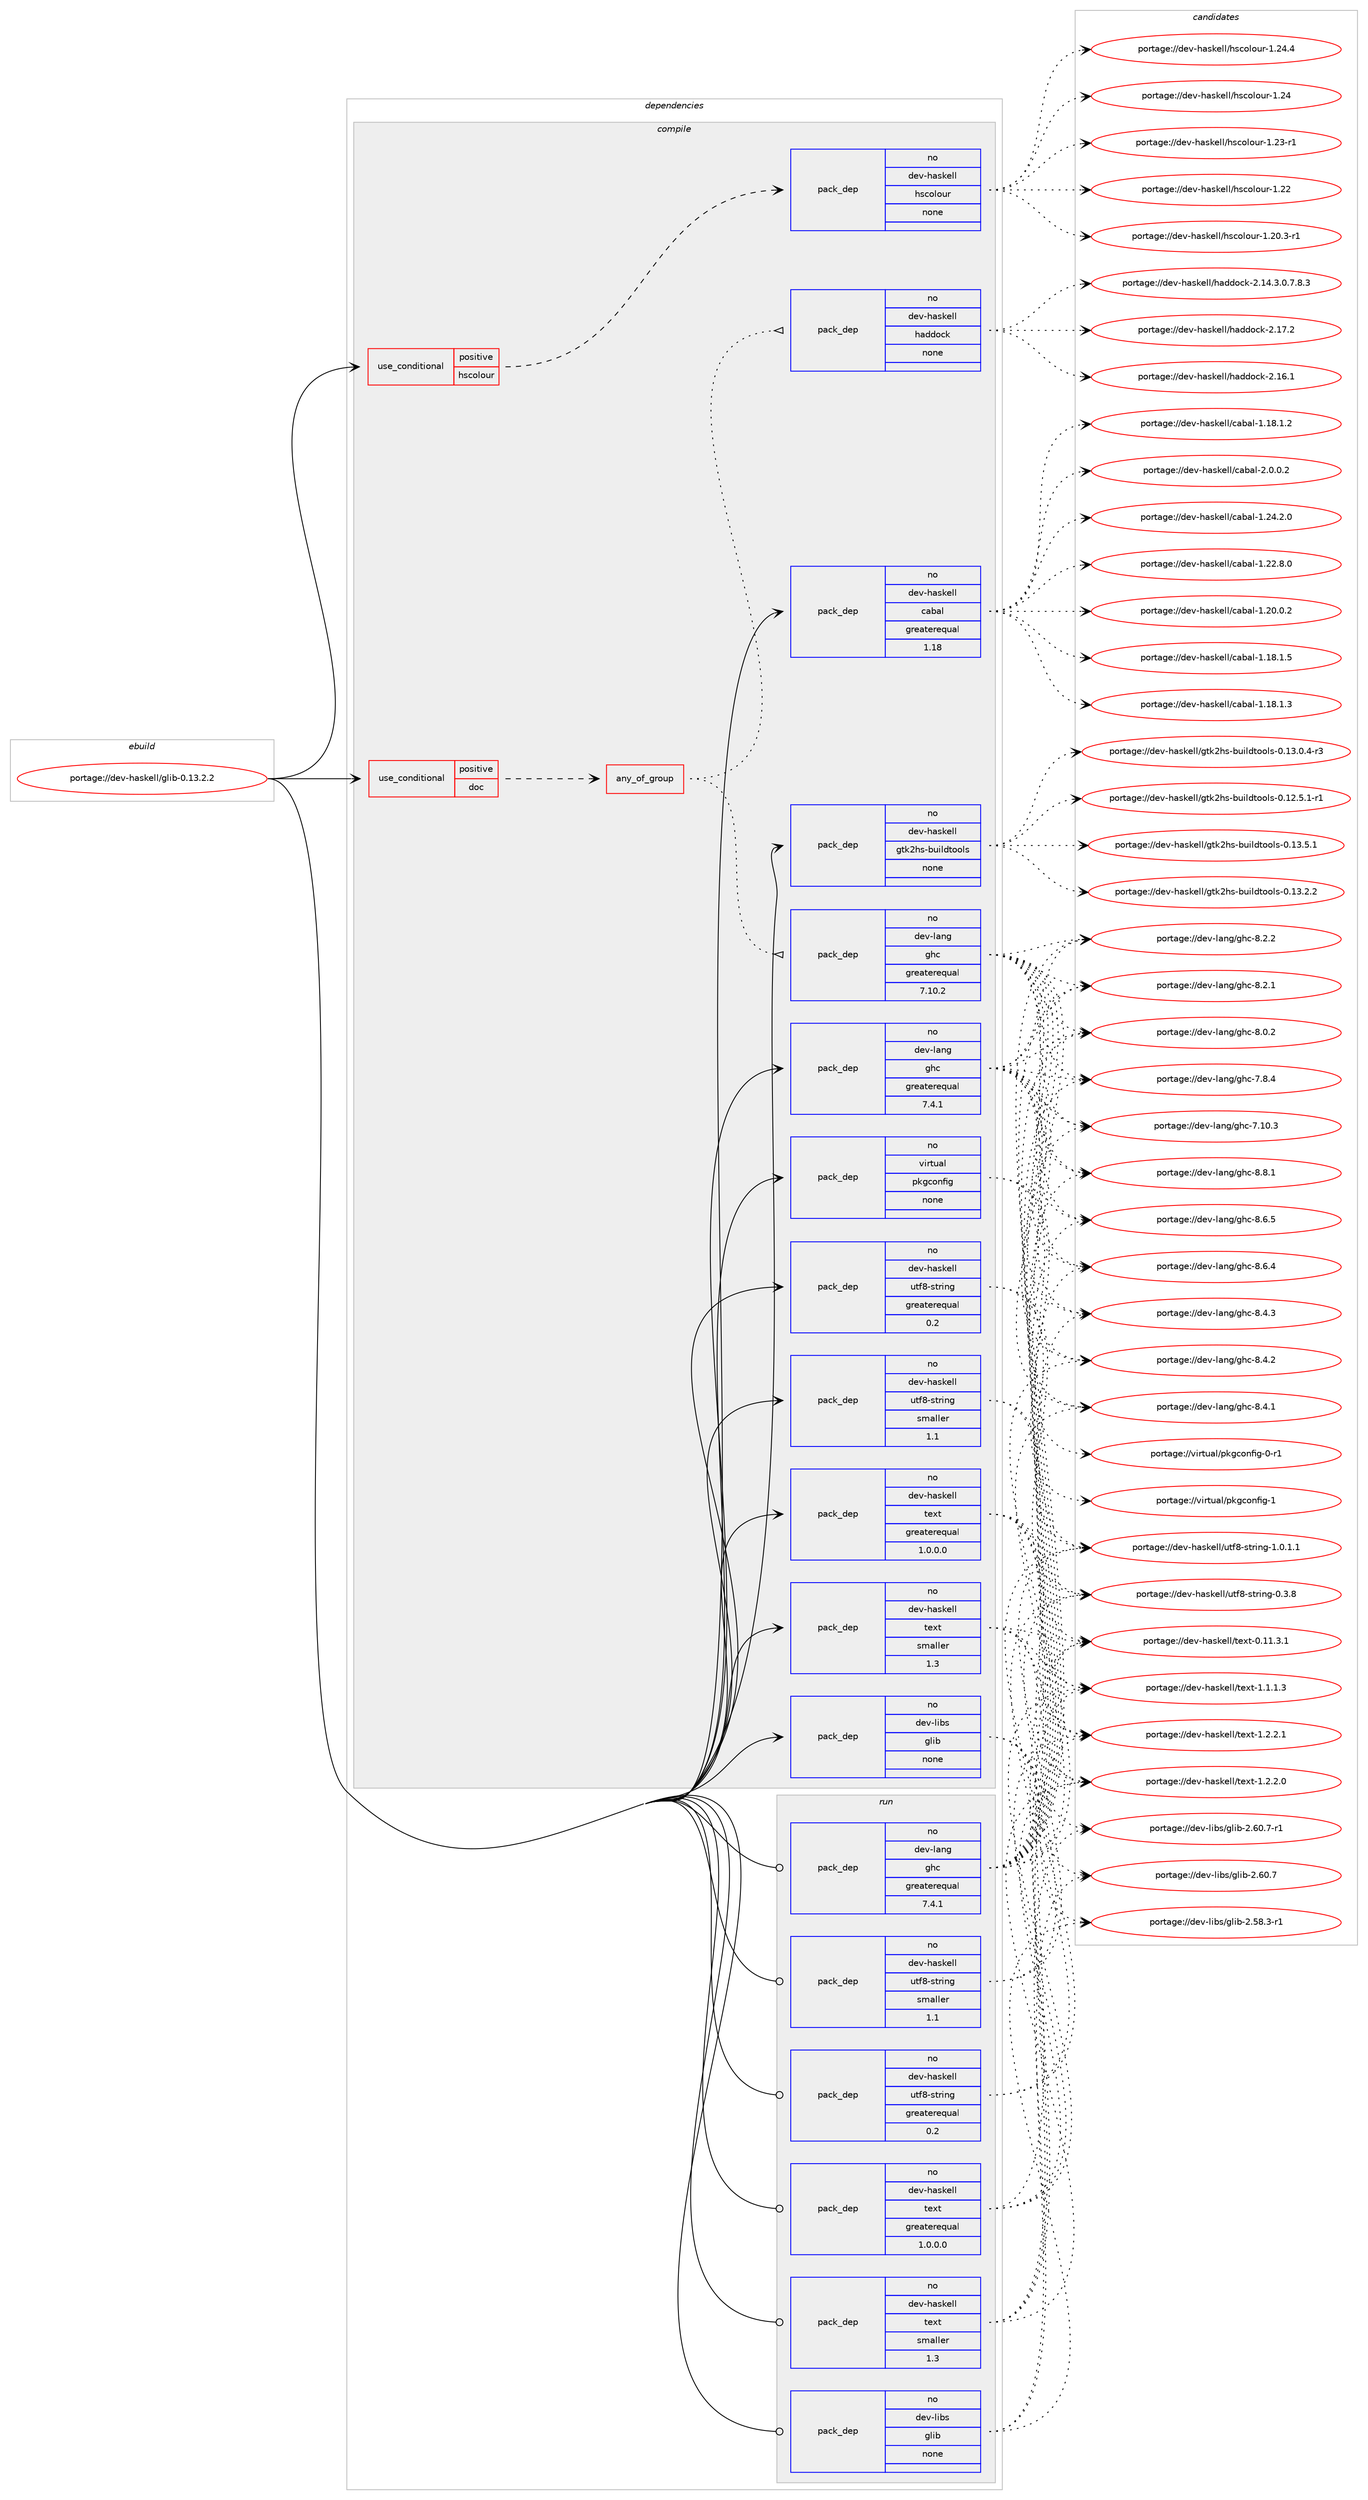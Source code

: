 digraph prolog {

# *************
# Graph options
# *************

newrank=true;
concentrate=true;
compound=true;
graph [rankdir=LR,fontname=Helvetica,fontsize=10,ranksep=1.5];#, ranksep=2.5, nodesep=0.2];
edge  [arrowhead=vee];
node  [fontname=Helvetica,fontsize=10];

# **********
# The ebuild
# **********

subgraph cluster_leftcol {
color=gray;
rank=same;
label=<<i>ebuild</i>>;
id [label="portage://dev-haskell/glib-0.13.2.2", color=red, width=4, href="../dev-haskell/glib-0.13.2.2.svg"];
}

# ****************
# The dependencies
# ****************

subgraph cluster_midcol {
color=gray;
label=<<i>dependencies</i>>;
subgraph cluster_compile {
fillcolor="#eeeeee";
style=filled;
label=<<i>compile</i>>;
subgraph cond133862 {
dependency561844 [label=<<TABLE BORDER="0" CELLBORDER="1" CELLSPACING="0" CELLPADDING="4"><TR><TD ROWSPAN="3" CELLPADDING="10">use_conditional</TD></TR><TR><TD>positive</TD></TR><TR><TD>doc</TD></TR></TABLE>>, shape=none, color=red];
subgraph any6404 {
dependency561845 [label=<<TABLE BORDER="0" CELLBORDER="1" CELLSPACING="0" CELLPADDING="4"><TR><TD CELLPADDING="10">any_of_group</TD></TR></TABLE>>, shape=none, color=red];subgraph pack421341 {
dependency561846 [label=<<TABLE BORDER="0" CELLBORDER="1" CELLSPACING="0" CELLPADDING="4" WIDTH="220"><TR><TD ROWSPAN="6" CELLPADDING="30">pack_dep</TD></TR><TR><TD WIDTH="110">no</TD></TR><TR><TD>dev-haskell</TD></TR><TR><TD>haddock</TD></TR><TR><TD>none</TD></TR><TR><TD></TD></TR></TABLE>>, shape=none, color=blue];
}
dependency561845:e -> dependency561846:w [weight=20,style="dotted",arrowhead="oinv"];
subgraph pack421342 {
dependency561847 [label=<<TABLE BORDER="0" CELLBORDER="1" CELLSPACING="0" CELLPADDING="4" WIDTH="220"><TR><TD ROWSPAN="6" CELLPADDING="30">pack_dep</TD></TR><TR><TD WIDTH="110">no</TD></TR><TR><TD>dev-lang</TD></TR><TR><TD>ghc</TD></TR><TR><TD>greaterequal</TD></TR><TR><TD>7.10.2</TD></TR></TABLE>>, shape=none, color=blue];
}
dependency561845:e -> dependency561847:w [weight=20,style="dotted",arrowhead="oinv"];
}
dependency561844:e -> dependency561845:w [weight=20,style="dashed",arrowhead="vee"];
}
id:e -> dependency561844:w [weight=20,style="solid",arrowhead="vee"];
subgraph cond133863 {
dependency561848 [label=<<TABLE BORDER="0" CELLBORDER="1" CELLSPACING="0" CELLPADDING="4"><TR><TD ROWSPAN="3" CELLPADDING="10">use_conditional</TD></TR><TR><TD>positive</TD></TR><TR><TD>hscolour</TD></TR></TABLE>>, shape=none, color=red];
subgraph pack421343 {
dependency561849 [label=<<TABLE BORDER="0" CELLBORDER="1" CELLSPACING="0" CELLPADDING="4" WIDTH="220"><TR><TD ROWSPAN="6" CELLPADDING="30">pack_dep</TD></TR><TR><TD WIDTH="110">no</TD></TR><TR><TD>dev-haskell</TD></TR><TR><TD>hscolour</TD></TR><TR><TD>none</TD></TR><TR><TD></TD></TR></TABLE>>, shape=none, color=blue];
}
dependency561848:e -> dependency561849:w [weight=20,style="dashed",arrowhead="vee"];
}
id:e -> dependency561848:w [weight=20,style="solid",arrowhead="vee"];
subgraph pack421344 {
dependency561850 [label=<<TABLE BORDER="0" CELLBORDER="1" CELLSPACING="0" CELLPADDING="4" WIDTH="220"><TR><TD ROWSPAN="6" CELLPADDING="30">pack_dep</TD></TR><TR><TD WIDTH="110">no</TD></TR><TR><TD>dev-haskell</TD></TR><TR><TD>cabal</TD></TR><TR><TD>greaterequal</TD></TR><TR><TD>1.18</TD></TR></TABLE>>, shape=none, color=blue];
}
id:e -> dependency561850:w [weight=20,style="solid",arrowhead="vee"];
subgraph pack421345 {
dependency561851 [label=<<TABLE BORDER="0" CELLBORDER="1" CELLSPACING="0" CELLPADDING="4" WIDTH="220"><TR><TD ROWSPAN="6" CELLPADDING="30">pack_dep</TD></TR><TR><TD WIDTH="110">no</TD></TR><TR><TD>dev-haskell</TD></TR><TR><TD>gtk2hs-buildtools</TD></TR><TR><TD>none</TD></TR><TR><TD></TD></TR></TABLE>>, shape=none, color=blue];
}
id:e -> dependency561851:w [weight=20,style="solid",arrowhead="vee"];
subgraph pack421346 {
dependency561852 [label=<<TABLE BORDER="0" CELLBORDER="1" CELLSPACING="0" CELLPADDING="4" WIDTH="220"><TR><TD ROWSPAN="6" CELLPADDING="30">pack_dep</TD></TR><TR><TD WIDTH="110">no</TD></TR><TR><TD>dev-haskell</TD></TR><TR><TD>text</TD></TR><TR><TD>greaterequal</TD></TR><TR><TD>1.0.0.0</TD></TR></TABLE>>, shape=none, color=blue];
}
id:e -> dependency561852:w [weight=20,style="solid",arrowhead="vee"];
subgraph pack421347 {
dependency561853 [label=<<TABLE BORDER="0" CELLBORDER="1" CELLSPACING="0" CELLPADDING="4" WIDTH="220"><TR><TD ROWSPAN="6" CELLPADDING="30">pack_dep</TD></TR><TR><TD WIDTH="110">no</TD></TR><TR><TD>dev-haskell</TD></TR><TR><TD>text</TD></TR><TR><TD>smaller</TD></TR><TR><TD>1.3</TD></TR></TABLE>>, shape=none, color=blue];
}
id:e -> dependency561853:w [weight=20,style="solid",arrowhead="vee"];
subgraph pack421348 {
dependency561854 [label=<<TABLE BORDER="0" CELLBORDER="1" CELLSPACING="0" CELLPADDING="4" WIDTH="220"><TR><TD ROWSPAN="6" CELLPADDING="30">pack_dep</TD></TR><TR><TD WIDTH="110">no</TD></TR><TR><TD>dev-haskell</TD></TR><TR><TD>utf8-string</TD></TR><TR><TD>greaterequal</TD></TR><TR><TD>0.2</TD></TR></TABLE>>, shape=none, color=blue];
}
id:e -> dependency561854:w [weight=20,style="solid",arrowhead="vee"];
subgraph pack421349 {
dependency561855 [label=<<TABLE BORDER="0" CELLBORDER="1" CELLSPACING="0" CELLPADDING="4" WIDTH="220"><TR><TD ROWSPAN="6" CELLPADDING="30">pack_dep</TD></TR><TR><TD WIDTH="110">no</TD></TR><TR><TD>dev-haskell</TD></TR><TR><TD>utf8-string</TD></TR><TR><TD>smaller</TD></TR><TR><TD>1.1</TD></TR></TABLE>>, shape=none, color=blue];
}
id:e -> dependency561855:w [weight=20,style="solid",arrowhead="vee"];
subgraph pack421350 {
dependency561856 [label=<<TABLE BORDER="0" CELLBORDER="1" CELLSPACING="0" CELLPADDING="4" WIDTH="220"><TR><TD ROWSPAN="6" CELLPADDING="30">pack_dep</TD></TR><TR><TD WIDTH="110">no</TD></TR><TR><TD>dev-lang</TD></TR><TR><TD>ghc</TD></TR><TR><TD>greaterequal</TD></TR><TR><TD>7.4.1</TD></TR></TABLE>>, shape=none, color=blue];
}
id:e -> dependency561856:w [weight=20,style="solid",arrowhead="vee"];
subgraph pack421351 {
dependency561857 [label=<<TABLE BORDER="0" CELLBORDER="1" CELLSPACING="0" CELLPADDING="4" WIDTH="220"><TR><TD ROWSPAN="6" CELLPADDING="30">pack_dep</TD></TR><TR><TD WIDTH="110">no</TD></TR><TR><TD>dev-libs</TD></TR><TR><TD>glib</TD></TR><TR><TD>none</TD></TR><TR><TD></TD></TR></TABLE>>, shape=none, color=blue];
}
id:e -> dependency561857:w [weight=20,style="solid",arrowhead="vee"];
subgraph pack421352 {
dependency561858 [label=<<TABLE BORDER="0" CELLBORDER="1" CELLSPACING="0" CELLPADDING="4" WIDTH="220"><TR><TD ROWSPAN="6" CELLPADDING="30">pack_dep</TD></TR><TR><TD WIDTH="110">no</TD></TR><TR><TD>virtual</TD></TR><TR><TD>pkgconfig</TD></TR><TR><TD>none</TD></TR><TR><TD></TD></TR></TABLE>>, shape=none, color=blue];
}
id:e -> dependency561858:w [weight=20,style="solid",arrowhead="vee"];
}
subgraph cluster_compileandrun {
fillcolor="#eeeeee";
style=filled;
label=<<i>compile and run</i>>;
}
subgraph cluster_run {
fillcolor="#eeeeee";
style=filled;
label=<<i>run</i>>;
subgraph pack421353 {
dependency561859 [label=<<TABLE BORDER="0" CELLBORDER="1" CELLSPACING="0" CELLPADDING="4" WIDTH="220"><TR><TD ROWSPAN="6" CELLPADDING="30">pack_dep</TD></TR><TR><TD WIDTH="110">no</TD></TR><TR><TD>dev-haskell</TD></TR><TR><TD>text</TD></TR><TR><TD>greaterequal</TD></TR><TR><TD>1.0.0.0</TD></TR></TABLE>>, shape=none, color=blue];
}
id:e -> dependency561859:w [weight=20,style="solid",arrowhead="odot"];
subgraph pack421354 {
dependency561860 [label=<<TABLE BORDER="0" CELLBORDER="1" CELLSPACING="0" CELLPADDING="4" WIDTH="220"><TR><TD ROWSPAN="6" CELLPADDING="30">pack_dep</TD></TR><TR><TD WIDTH="110">no</TD></TR><TR><TD>dev-haskell</TD></TR><TR><TD>text</TD></TR><TR><TD>smaller</TD></TR><TR><TD>1.3</TD></TR></TABLE>>, shape=none, color=blue];
}
id:e -> dependency561860:w [weight=20,style="solid",arrowhead="odot"];
subgraph pack421355 {
dependency561861 [label=<<TABLE BORDER="0" CELLBORDER="1" CELLSPACING="0" CELLPADDING="4" WIDTH="220"><TR><TD ROWSPAN="6" CELLPADDING="30">pack_dep</TD></TR><TR><TD WIDTH="110">no</TD></TR><TR><TD>dev-haskell</TD></TR><TR><TD>utf8-string</TD></TR><TR><TD>greaterequal</TD></TR><TR><TD>0.2</TD></TR></TABLE>>, shape=none, color=blue];
}
id:e -> dependency561861:w [weight=20,style="solid",arrowhead="odot"];
subgraph pack421356 {
dependency561862 [label=<<TABLE BORDER="0" CELLBORDER="1" CELLSPACING="0" CELLPADDING="4" WIDTH="220"><TR><TD ROWSPAN="6" CELLPADDING="30">pack_dep</TD></TR><TR><TD WIDTH="110">no</TD></TR><TR><TD>dev-haskell</TD></TR><TR><TD>utf8-string</TD></TR><TR><TD>smaller</TD></TR><TR><TD>1.1</TD></TR></TABLE>>, shape=none, color=blue];
}
id:e -> dependency561862:w [weight=20,style="solid",arrowhead="odot"];
subgraph pack421357 {
dependency561863 [label=<<TABLE BORDER="0" CELLBORDER="1" CELLSPACING="0" CELLPADDING="4" WIDTH="220"><TR><TD ROWSPAN="6" CELLPADDING="30">pack_dep</TD></TR><TR><TD WIDTH="110">no</TD></TR><TR><TD>dev-lang</TD></TR><TR><TD>ghc</TD></TR><TR><TD>greaterequal</TD></TR><TR><TD>7.4.1</TD></TR></TABLE>>, shape=none, color=blue];
}
id:e -> dependency561863:w [weight=20,style="solid",arrowhead="odot"];
subgraph pack421358 {
dependency561864 [label=<<TABLE BORDER="0" CELLBORDER="1" CELLSPACING="0" CELLPADDING="4" WIDTH="220"><TR><TD ROWSPAN="6" CELLPADDING="30">pack_dep</TD></TR><TR><TD WIDTH="110">no</TD></TR><TR><TD>dev-libs</TD></TR><TR><TD>glib</TD></TR><TR><TD>none</TD></TR><TR><TD></TD></TR></TABLE>>, shape=none, color=blue];
}
id:e -> dependency561864:w [weight=20,style="solid",arrowhead="odot"];
}
}

# **************
# The candidates
# **************

subgraph cluster_choices {
rank=same;
color=gray;
label=<<i>candidates</i>>;

subgraph choice421341 {
color=black;
nodesep=1;
choice100101118451049711510710110810847104971001001119910745504649554650 [label="portage://dev-haskell/haddock-2.17.2", color=red, width=4,href="../dev-haskell/haddock-2.17.2.svg"];
choice100101118451049711510710110810847104971001001119910745504649544649 [label="portage://dev-haskell/haddock-2.16.1", color=red, width=4,href="../dev-haskell/haddock-2.16.1.svg"];
choice1001011184510497115107101108108471049710010011199107455046495246514648465546564651 [label="portage://dev-haskell/haddock-2.14.3.0.7.8.3", color=red, width=4,href="../dev-haskell/haddock-2.14.3.0.7.8.3.svg"];
dependency561846:e -> choice100101118451049711510710110810847104971001001119910745504649554650:w [style=dotted,weight="100"];
dependency561846:e -> choice100101118451049711510710110810847104971001001119910745504649544649:w [style=dotted,weight="100"];
dependency561846:e -> choice1001011184510497115107101108108471049710010011199107455046495246514648465546564651:w [style=dotted,weight="100"];
}
subgraph choice421342 {
color=black;
nodesep=1;
choice10010111845108971101034710310499455646564649 [label="portage://dev-lang/ghc-8.8.1", color=red, width=4,href="../dev-lang/ghc-8.8.1.svg"];
choice10010111845108971101034710310499455646544653 [label="portage://dev-lang/ghc-8.6.5", color=red, width=4,href="../dev-lang/ghc-8.6.5.svg"];
choice10010111845108971101034710310499455646544652 [label="portage://dev-lang/ghc-8.6.4", color=red, width=4,href="../dev-lang/ghc-8.6.4.svg"];
choice10010111845108971101034710310499455646524651 [label="portage://dev-lang/ghc-8.4.3", color=red, width=4,href="../dev-lang/ghc-8.4.3.svg"];
choice10010111845108971101034710310499455646524650 [label="portage://dev-lang/ghc-8.4.2", color=red, width=4,href="../dev-lang/ghc-8.4.2.svg"];
choice10010111845108971101034710310499455646524649 [label="portage://dev-lang/ghc-8.4.1", color=red, width=4,href="../dev-lang/ghc-8.4.1.svg"];
choice10010111845108971101034710310499455646504650 [label="portage://dev-lang/ghc-8.2.2", color=red, width=4,href="../dev-lang/ghc-8.2.2.svg"];
choice10010111845108971101034710310499455646504649 [label="portage://dev-lang/ghc-8.2.1", color=red, width=4,href="../dev-lang/ghc-8.2.1.svg"];
choice10010111845108971101034710310499455646484650 [label="portage://dev-lang/ghc-8.0.2", color=red, width=4,href="../dev-lang/ghc-8.0.2.svg"];
choice10010111845108971101034710310499455546564652 [label="portage://dev-lang/ghc-7.8.4", color=red, width=4,href="../dev-lang/ghc-7.8.4.svg"];
choice1001011184510897110103471031049945554649484651 [label="portage://dev-lang/ghc-7.10.3", color=red, width=4,href="../dev-lang/ghc-7.10.3.svg"];
dependency561847:e -> choice10010111845108971101034710310499455646564649:w [style=dotted,weight="100"];
dependency561847:e -> choice10010111845108971101034710310499455646544653:w [style=dotted,weight="100"];
dependency561847:e -> choice10010111845108971101034710310499455646544652:w [style=dotted,weight="100"];
dependency561847:e -> choice10010111845108971101034710310499455646524651:w [style=dotted,weight="100"];
dependency561847:e -> choice10010111845108971101034710310499455646524650:w [style=dotted,weight="100"];
dependency561847:e -> choice10010111845108971101034710310499455646524649:w [style=dotted,weight="100"];
dependency561847:e -> choice10010111845108971101034710310499455646504650:w [style=dotted,weight="100"];
dependency561847:e -> choice10010111845108971101034710310499455646504649:w [style=dotted,weight="100"];
dependency561847:e -> choice10010111845108971101034710310499455646484650:w [style=dotted,weight="100"];
dependency561847:e -> choice10010111845108971101034710310499455546564652:w [style=dotted,weight="100"];
dependency561847:e -> choice1001011184510897110103471031049945554649484651:w [style=dotted,weight="100"];
}
subgraph choice421343 {
color=black;
nodesep=1;
choice1001011184510497115107101108108471041159911110811111711445494650524652 [label="portage://dev-haskell/hscolour-1.24.4", color=red, width=4,href="../dev-haskell/hscolour-1.24.4.svg"];
choice100101118451049711510710110810847104115991111081111171144549465052 [label="portage://dev-haskell/hscolour-1.24", color=red, width=4,href="../dev-haskell/hscolour-1.24.svg"];
choice1001011184510497115107101108108471041159911110811111711445494650514511449 [label="portage://dev-haskell/hscolour-1.23-r1", color=red, width=4,href="../dev-haskell/hscolour-1.23-r1.svg"];
choice100101118451049711510710110810847104115991111081111171144549465050 [label="portage://dev-haskell/hscolour-1.22", color=red, width=4,href="../dev-haskell/hscolour-1.22.svg"];
choice10010111845104971151071011081084710411599111108111117114454946504846514511449 [label="portage://dev-haskell/hscolour-1.20.3-r1", color=red, width=4,href="../dev-haskell/hscolour-1.20.3-r1.svg"];
dependency561849:e -> choice1001011184510497115107101108108471041159911110811111711445494650524652:w [style=dotted,weight="100"];
dependency561849:e -> choice100101118451049711510710110810847104115991111081111171144549465052:w [style=dotted,weight="100"];
dependency561849:e -> choice1001011184510497115107101108108471041159911110811111711445494650514511449:w [style=dotted,weight="100"];
dependency561849:e -> choice100101118451049711510710110810847104115991111081111171144549465050:w [style=dotted,weight="100"];
dependency561849:e -> choice10010111845104971151071011081084710411599111108111117114454946504846514511449:w [style=dotted,weight="100"];
}
subgraph choice421344 {
color=black;
nodesep=1;
choice100101118451049711510710110810847999798971084550464846484650 [label="portage://dev-haskell/cabal-2.0.0.2", color=red, width=4,href="../dev-haskell/cabal-2.0.0.2.svg"];
choice10010111845104971151071011081084799979897108454946505246504648 [label="portage://dev-haskell/cabal-1.24.2.0", color=red, width=4,href="../dev-haskell/cabal-1.24.2.0.svg"];
choice10010111845104971151071011081084799979897108454946505046564648 [label="portage://dev-haskell/cabal-1.22.8.0", color=red, width=4,href="../dev-haskell/cabal-1.22.8.0.svg"];
choice10010111845104971151071011081084799979897108454946504846484650 [label="portage://dev-haskell/cabal-1.20.0.2", color=red, width=4,href="../dev-haskell/cabal-1.20.0.2.svg"];
choice10010111845104971151071011081084799979897108454946495646494653 [label="portage://dev-haskell/cabal-1.18.1.5", color=red, width=4,href="../dev-haskell/cabal-1.18.1.5.svg"];
choice10010111845104971151071011081084799979897108454946495646494651 [label="portage://dev-haskell/cabal-1.18.1.3", color=red, width=4,href="../dev-haskell/cabal-1.18.1.3.svg"];
choice10010111845104971151071011081084799979897108454946495646494650 [label="portage://dev-haskell/cabal-1.18.1.2", color=red, width=4,href="../dev-haskell/cabal-1.18.1.2.svg"];
dependency561850:e -> choice100101118451049711510710110810847999798971084550464846484650:w [style=dotted,weight="100"];
dependency561850:e -> choice10010111845104971151071011081084799979897108454946505246504648:w [style=dotted,weight="100"];
dependency561850:e -> choice10010111845104971151071011081084799979897108454946505046564648:w [style=dotted,weight="100"];
dependency561850:e -> choice10010111845104971151071011081084799979897108454946504846484650:w [style=dotted,weight="100"];
dependency561850:e -> choice10010111845104971151071011081084799979897108454946495646494653:w [style=dotted,weight="100"];
dependency561850:e -> choice10010111845104971151071011081084799979897108454946495646494651:w [style=dotted,weight="100"];
dependency561850:e -> choice10010111845104971151071011081084799979897108454946495646494650:w [style=dotted,weight="100"];
}
subgraph choice421345 {
color=black;
nodesep=1;
choice100101118451049711510710110810847103116107501041154598117105108100116111111108115454846495146534649 [label="portage://dev-haskell/gtk2hs-buildtools-0.13.5.1", color=red, width=4,href="../dev-haskell/gtk2hs-buildtools-0.13.5.1.svg"];
choice100101118451049711510710110810847103116107501041154598117105108100116111111108115454846495146504650 [label="portage://dev-haskell/gtk2hs-buildtools-0.13.2.2", color=red, width=4,href="../dev-haskell/gtk2hs-buildtools-0.13.2.2.svg"];
choice1001011184510497115107101108108471031161075010411545981171051081001161111111081154548464951464846524511451 [label="portage://dev-haskell/gtk2hs-buildtools-0.13.0.4-r3", color=red, width=4,href="../dev-haskell/gtk2hs-buildtools-0.13.0.4-r3.svg"];
choice1001011184510497115107101108108471031161075010411545981171051081001161111111081154548464950465346494511449 [label="portage://dev-haskell/gtk2hs-buildtools-0.12.5.1-r1", color=red, width=4,href="../dev-haskell/gtk2hs-buildtools-0.12.5.1-r1.svg"];
dependency561851:e -> choice100101118451049711510710110810847103116107501041154598117105108100116111111108115454846495146534649:w [style=dotted,weight="100"];
dependency561851:e -> choice100101118451049711510710110810847103116107501041154598117105108100116111111108115454846495146504650:w [style=dotted,weight="100"];
dependency561851:e -> choice1001011184510497115107101108108471031161075010411545981171051081001161111111081154548464951464846524511451:w [style=dotted,weight="100"];
dependency561851:e -> choice1001011184510497115107101108108471031161075010411545981171051081001161111111081154548464950465346494511449:w [style=dotted,weight="100"];
}
subgraph choice421346 {
color=black;
nodesep=1;
choice1001011184510497115107101108108471161011201164549465046504649 [label="portage://dev-haskell/text-1.2.2.1", color=red, width=4,href="../dev-haskell/text-1.2.2.1.svg"];
choice1001011184510497115107101108108471161011201164549465046504648 [label="portage://dev-haskell/text-1.2.2.0", color=red, width=4,href="../dev-haskell/text-1.2.2.0.svg"];
choice1001011184510497115107101108108471161011201164549464946494651 [label="portage://dev-haskell/text-1.1.1.3", color=red, width=4,href="../dev-haskell/text-1.1.1.3.svg"];
choice100101118451049711510710110810847116101120116454846494946514649 [label="portage://dev-haskell/text-0.11.3.1", color=red, width=4,href="../dev-haskell/text-0.11.3.1.svg"];
dependency561852:e -> choice1001011184510497115107101108108471161011201164549465046504649:w [style=dotted,weight="100"];
dependency561852:e -> choice1001011184510497115107101108108471161011201164549465046504648:w [style=dotted,weight="100"];
dependency561852:e -> choice1001011184510497115107101108108471161011201164549464946494651:w [style=dotted,weight="100"];
dependency561852:e -> choice100101118451049711510710110810847116101120116454846494946514649:w [style=dotted,weight="100"];
}
subgraph choice421347 {
color=black;
nodesep=1;
choice1001011184510497115107101108108471161011201164549465046504649 [label="portage://dev-haskell/text-1.2.2.1", color=red, width=4,href="../dev-haskell/text-1.2.2.1.svg"];
choice1001011184510497115107101108108471161011201164549465046504648 [label="portage://dev-haskell/text-1.2.2.0", color=red, width=4,href="../dev-haskell/text-1.2.2.0.svg"];
choice1001011184510497115107101108108471161011201164549464946494651 [label="portage://dev-haskell/text-1.1.1.3", color=red, width=4,href="../dev-haskell/text-1.1.1.3.svg"];
choice100101118451049711510710110810847116101120116454846494946514649 [label="portage://dev-haskell/text-0.11.3.1", color=red, width=4,href="../dev-haskell/text-0.11.3.1.svg"];
dependency561853:e -> choice1001011184510497115107101108108471161011201164549465046504649:w [style=dotted,weight="100"];
dependency561853:e -> choice1001011184510497115107101108108471161011201164549465046504648:w [style=dotted,weight="100"];
dependency561853:e -> choice1001011184510497115107101108108471161011201164549464946494651:w [style=dotted,weight="100"];
dependency561853:e -> choice100101118451049711510710110810847116101120116454846494946514649:w [style=dotted,weight="100"];
}
subgraph choice421348 {
color=black;
nodesep=1;
choice10010111845104971151071011081084711711610256451151161141051101034549464846494649 [label="portage://dev-haskell/utf8-string-1.0.1.1", color=red, width=4,href="../dev-haskell/utf8-string-1.0.1.1.svg"];
choice1001011184510497115107101108108471171161025645115116114105110103454846514656 [label="portage://dev-haskell/utf8-string-0.3.8", color=red, width=4,href="../dev-haskell/utf8-string-0.3.8.svg"];
dependency561854:e -> choice10010111845104971151071011081084711711610256451151161141051101034549464846494649:w [style=dotted,weight="100"];
dependency561854:e -> choice1001011184510497115107101108108471171161025645115116114105110103454846514656:w [style=dotted,weight="100"];
}
subgraph choice421349 {
color=black;
nodesep=1;
choice10010111845104971151071011081084711711610256451151161141051101034549464846494649 [label="portage://dev-haskell/utf8-string-1.0.1.1", color=red, width=4,href="../dev-haskell/utf8-string-1.0.1.1.svg"];
choice1001011184510497115107101108108471171161025645115116114105110103454846514656 [label="portage://dev-haskell/utf8-string-0.3.8", color=red, width=4,href="../dev-haskell/utf8-string-0.3.8.svg"];
dependency561855:e -> choice10010111845104971151071011081084711711610256451151161141051101034549464846494649:w [style=dotted,weight="100"];
dependency561855:e -> choice1001011184510497115107101108108471171161025645115116114105110103454846514656:w [style=dotted,weight="100"];
}
subgraph choice421350 {
color=black;
nodesep=1;
choice10010111845108971101034710310499455646564649 [label="portage://dev-lang/ghc-8.8.1", color=red, width=4,href="../dev-lang/ghc-8.8.1.svg"];
choice10010111845108971101034710310499455646544653 [label="portage://dev-lang/ghc-8.6.5", color=red, width=4,href="../dev-lang/ghc-8.6.5.svg"];
choice10010111845108971101034710310499455646544652 [label="portage://dev-lang/ghc-8.6.4", color=red, width=4,href="../dev-lang/ghc-8.6.4.svg"];
choice10010111845108971101034710310499455646524651 [label="portage://dev-lang/ghc-8.4.3", color=red, width=4,href="../dev-lang/ghc-8.4.3.svg"];
choice10010111845108971101034710310499455646524650 [label="portage://dev-lang/ghc-8.4.2", color=red, width=4,href="../dev-lang/ghc-8.4.2.svg"];
choice10010111845108971101034710310499455646524649 [label="portage://dev-lang/ghc-8.4.1", color=red, width=4,href="../dev-lang/ghc-8.4.1.svg"];
choice10010111845108971101034710310499455646504650 [label="portage://dev-lang/ghc-8.2.2", color=red, width=4,href="../dev-lang/ghc-8.2.2.svg"];
choice10010111845108971101034710310499455646504649 [label="portage://dev-lang/ghc-8.2.1", color=red, width=4,href="../dev-lang/ghc-8.2.1.svg"];
choice10010111845108971101034710310499455646484650 [label="portage://dev-lang/ghc-8.0.2", color=red, width=4,href="../dev-lang/ghc-8.0.2.svg"];
choice10010111845108971101034710310499455546564652 [label="portage://dev-lang/ghc-7.8.4", color=red, width=4,href="../dev-lang/ghc-7.8.4.svg"];
choice1001011184510897110103471031049945554649484651 [label="portage://dev-lang/ghc-7.10.3", color=red, width=4,href="../dev-lang/ghc-7.10.3.svg"];
dependency561856:e -> choice10010111845108971101034710310499455646564649:w [style=dotted,weight="100"];
dependency561856:e -> choice10010111845108971101034710310499455646544653:w [style=dotted,weight="100"];
dependency561856:e -> choice10010111845108971101034710310499455646544652:w [style=dotted,weight="100"];
dependency561856:e -> choice10010111845108971101034710310499455646524651:w [style=dotted,weight="100"];
dependency561856:e -> choice10010111845108971101034710310499455646524650:w [style=dotted,weight="100"];
dependency561856:e -> choice10010111845108971101034710310499455646524649:w [style=dotted,weight="100"];
dependency561856:e -> choice10010111845108971101034710310499455646504650:w [style=dotted,weight="100"];
dependency561856:e -> choice10010111845108971101034710310499455646504649:w [style=dotted,weight="100"];
dependency561856:e -> choice10010111845108971101034710310499455646484650:w [style=dotted,weight="100"];
dependency561856:e -> choice10010111845108971101034710310499455546564652:w [style=dotted,weight="100"];
dependency561856:e -> choice1001011184510897110103471031049945554649484651:w [style=dotted,weight="100"];
}
subgraph choice421351 {
color=black;
nodesep=1;
choice10010111845108105981154710310810598455046544846554511449 [label="portage://dev-libs/glib-2.60.7-r1", color=red, width=4,href="../dev-libs/glib-2.60.7-r1.svg"];
choice1001011184510810598115471031081059845504654484655 [label="portage://dev-libs/glib-2.60.7", color=red, width=4,href="../dev-libs/glib-2.60.7.svg"];
choice10010111845108105981154710310810598455046535646514511449 [label="portage://dev-libs/glib-2.58.3-r1", color=red, width=4,href="../dev-libs/glib-2.58.3-r1.svg"];
dependency561857:e -> choice10010111845108105981154710310810598455046544846554511449:w [style=dotted,weight="100"];
dependency561857:e -> choice1001011184510810598115471031081059845504654484655:w [style=dotted,weight="100"];
dependency561857:e -> choice10010111845108105981154710310810598455046535646514511449:w [style=dotted,weight="100"];
}
subgraph choice421352 {
color=black;
nodesep=1;
choice1181051141161179710847112107103991111101021051034549 [label="portage://virtual/pkgconfig-1", color=red, width=4,href="../virtual/pkgconfig-1.svg"];
choice11810511411611797108471121071039911111010210510345484511449 [label="portage://virtual/pkgconfig-0-r1", color=red, width=4,href="../virtual/pkgconfig-0-r1.svg"];
dependency561858:e -> choice1181051141161179710847112107103991111101021051034549:w [style=dotted,weight="100"];
dependency561858:e -> choice11810511411611797108471121071039911111010210510345484511449:w [style=dotted,weight="100"];
}
subgraph choice421353 {
color=black;
nodesep=1;
choice1001011184510497115107101108108471161011201164549465046504649 [label="portage://dev-haskell/text-1.2.2.1", color=red, width=4,href="../dev-haskell/text-1.2.2.1.svg"];
choice1001011184510497115107101108108471161011201164549465046504648 [label="portage://dev-haskell/text-1.2.2.0", color=red, width=4,href="../dev-haskell/text-1.2.2.0.svg"];
choice1001011184510497115107101108108471161011201164549464946494651 [label="portage://dev-haskell/text-1.1.1.3", color=red, width=4,href="../dev-haskell/text-1.1.1.3.svg"];
choice100101118451049711510710110810847116101120116454846494946514649 [label="portage://dev-haskell/text-0.11.3.1", color=red, width=4,href="../dev-haskell/text-0.11.3.1.svg"];
dependency561859:e -> choice1001011184510497115107101108108471161011201164549465046504649:w [style=dotted,weight="100"];
dependency561859:e -> choice1001011184510497115107101108108471161011201164549465046504648:w [style=dotted,weight="100"];
dependency561859:e -> choice1001011184510497115107101108108471161011201164549464946494651:w [style=dotted,weight="100"];
dependency561859:e -> choice100101118451049711510710110810847116101120116454846494946514649:w [style=dotted,weight="100"];
}
subgraph choice421354 {
color=black;
nodesep=1;
choice1001011184510497115107101108108471161011201164549465046504649 [label="portage://dev-haskell/text-1.2.2.1", color=red, width=4,href="../dev-haskell/text-1.2.2.1.svg"];
choice1001011184510497115107101108108471161011201164549465046504648 [label="portage://dev-haskell/text-1.2.2.0", color=red, width=4,href="../dev-haskell/text-1.2.2.0.svg"];
choice1001011184510497115107101108108471161011201164549464946494651 [label="portage://dev-haskell/text-1.1.1.3", color=red, width=4,href="../dev-haskell/text-1.1.1.3.svg"];
choice100101118451049711510710110810847116101120116454846494946514649 [label="portage://dev-haskell/text-0.11.3.1", color=red, width=4,href="../dev-haskell/text-0.11.3.1.svg"];
dependency561860:e -> choice1001011184510497115107101108108471161011201164549465046504649:w [style=dotted,weight="100"];
dependency561860:e -> choice1001011184510497115107101108108471161011201164549465046504648:w [style=dotted,weight="100"];
dependency561860:e -> choice1001011184510497115107101108108471161011201164549464946494651:w [style=dotted,weight="100"];
dependency561860:e -> choice100101118451049711510710110810847116101120116454846494946514649:w [style=dotted,weight="100"];
}
subgraph choice421355 {
color=black;
nodesep=1;
choice10010111845104971151071011081084711711610256451151161141051101034549464846494649 [label="portage://dev-haskell/utf8-string-1.0.1.1", color=red, width=4,href="../dev-haskell/utf8-string-1.0.1.1.svg"];
choice1001011184510497115107101108108471171161025645115116114105110103454846514656 [label="portage://dev-haskell/utf8-string-0.3.8", color=red, width=4,href="../dev-haskell/utf8-string-0.3.8.svg"];
dependency561861:e -> choice10010111845104971151071011081084711711610256451151161141051101034549464846494649:w [style=dotted,weight="100"];
dependency561861:e -> choice1001011184510497115107101108108471171161025645115116114105110103454846514656:w [style=dotted,weight="100"];
}
subgraph choice421356 {
color=black;
nodesep=1;
choice10010111845104971151071011081084711711610256451151161141051101034549464846494649 [label="portage://dev-haskell/utf8-string-1.0.1.1", color=red, width=4,href="../dev-haskell/utf8-string-1.0.1.1.svg"];
choice1001011184510497115107101108108471171161025645115116114105110103454846514656 [label="portage://dev-haskell/utf8-string-0.3.8", color=red, width=4,href="../dev-haskell/utf8-string-0.3.8.svg"];
dependency561862:e -> choice10010111845104971151071011081084711711610256451151161141051101034549464846494649:w [style=dotted,weight="100"];
dependency561862:e -> choice1001011184510497115107101108108471171161025645115116114105110103454846514656:w [style=dotted,weight="100"];
}
subgraph choice421357 {
color=black;
nodesep=1;
choice10010111845108971101034710310499455646564649 [label="portage://dev-lang/ghc-8.8.1", color=red, width=4,href="../dev-lang/ghc-8.8.1.svg"];
choice10010111845108971101034710310499455646544653 [label="portage://dev-lang/ghc-8.6.5", color=red, width=4,href="../dev-lang/ghc-8.6.5.svg"];
choice10010111845108971101034710310499455646544652 [label="portage://dev-lang/ghc-8.6.4", color=red, width=4,href="../dev-lang/ghc-8.6.4.svg"];
choice10010111845108971101034710310499455646524651 [label="portage://dev-lang/ghc-8.4.3", color=red, width=4,href="../dev-lang/ghc-8.4.3.svg"];
choice10010111845108971101034710310499455646524650 [label="portage://dev-lang/ghc-8.4.2", color=red, width=4,href="../dev-lang/ghc-8.4.2.svg"];
choice10010111845108971101034710310499455646524649 [label="portage://dev-lang/ghc-8.4.1", color=red, width=4,href="../dev-lang/ghc-8.4.1.svg"];
choice10010111845108971101034710310499455646504650 [label="portage://dev-lang/ghc-8.2.2", color=red, width=4,href="../dev-lang/ghc-8.2.2.svg"];
choice10010111845108971101034710310499455646504649 [label="portage://dev-lang/ghc-8.2.1", color=red, width=4,href="../dev-lang/ghc-8.2.1.svg"];
choice10010111845108971101034710310499455646484650 [label="portage://dev-lang/ghc-8.0.2", color=red, width=4,href="../dev-lang/ghc-8.0.2.svg"];
choice10010111845108971101034710310499455546564652 [label="portage://dev-lang/ghc-7.8.4", color=red, width=4,href="../dev-lang/ghc-7.8.4.svg"];
choice1001011184510897110103471031049945554649484651 [label="portage://dev-lang/ghc-7.10.3", color=red, width=4,href="../dev-lang/ghc-7.10.3.svg"];
dependency561863:e -> choice10010111845108971101034710310499455646564649:w [style=dotted,weight="100"];
dependency561863:e -> choice10010111845108971101034710310499455646544653:w [style=dotted,weight="100"];
dependency561863:e -> choice10010111845108971101034710310499455646544652:w [style=dotted,weight="100"];
dependency561863:e -> choice10010111845108971101034710310499455646524651:w [style=dotted,weight="100"];
dependency561863:e -> choice10010111845108971101034710310499455646524650:w [style=dotted,weight="100"];
dependency561863:e -> choice10010111845108971101034710310499455646524649:w [style=dotted,weight="100"];
dependency561863:e -> choice10010111845108971101034710310499455646504650:w [style=dotted,weight="100"];
dependency561863:e -> choice10010111845108971101034710310499455646504649:w [style=dotted,weight="100"];
dependency561863:e -> choice10010111845108971101034710310499455646484650:w [style=dotted,weight="100"];
dependency561863:e -> choice10010111845108971101034710310499455546564652:w [style=dotted,weight="100"];
dependency561863:e -> choice1001011184510897110103471031049945554649484651:w [style=dotted,weight="100"];
}
subgraph choice421358 {
color=black;
nodesep=1;
choice10010111845108105981154710310810598455046544846554511449 [label="portage://dev-libs/glib-2.60.7-r1", color=red, width=4,href="../dev-libs/glib-2.60.7-r1.svg"];
choice1001011184510810598115471031081059845504654484655 [label="portage://dev-libs/glib-2.60.7", color=red, width=4,href="../dev-libs/glib-2.60.7.svg"];
choice10010111845108105981154710310810598455046535646514511449 [label="portage://dev-libs/glib-2.58.3-r1", color=red, width=4,href="../dev-libs/glib-2.58.3-r1.svg"];
dependency561864:e -> choice10010111845108105981154710310810598455046544846554511449:w [style=dotted,weight="100"];
dependency561864:e -> choice1001011184510810598115471031081059845504654484655:w [style=dotted,weight="100"];
dependency561864:e -> choice10010111845108105981154710310810598455046535646514511449:w [style=dotted,weight="100"];
}
}

}
